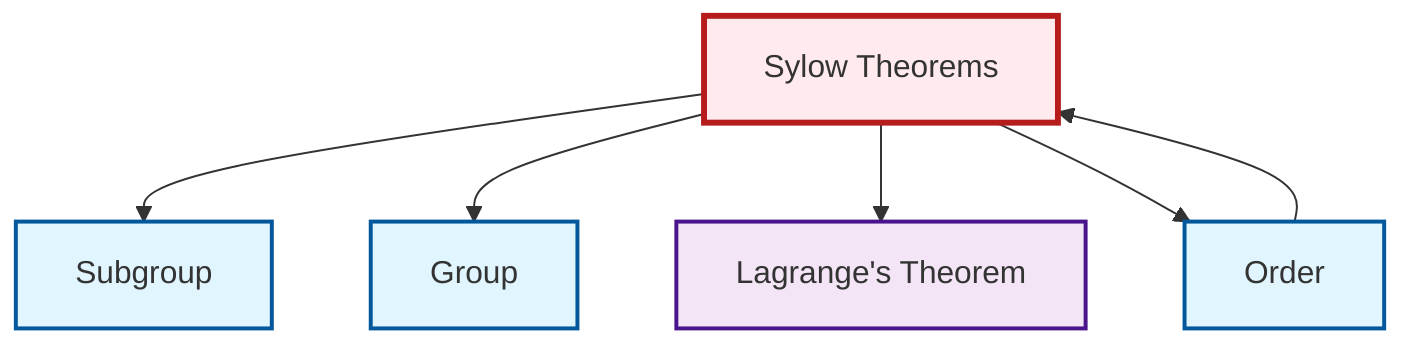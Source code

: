 graph TD
    classDef definition fill:#e1f5fe,stroke:#01579b,stroke-width:2px
    classDef theorem fill:#f3e5f5,stroke:#4a148c,stroke-width:2px
    classDef axiom fill:#fff3e0,stroke:#e65100,stroke-width:2px
    classDef example fill:#e8f5e9,stroke:#1b5e20,stroke-width:2px
    classDef current fill:#ffebee,stroke:#b71c1c,stroke-width:3px
    thm-sylow["Sylow Theorems"]:::theorem
    thm-lagrange["Lagrange's Theorem"]:::theorem
    def-subgroup["Subgroup"]:::definition
    def-group["Group"]:::definition
    def-order["Order"]:::definition
    thm-sylow --> def-subgroup
    def-order --> thm-sylow
    thm-sylow --> def-group
    thm-sylow --> thm-lagrange
    thm-sylow --> def-order
    class thm-sylow current